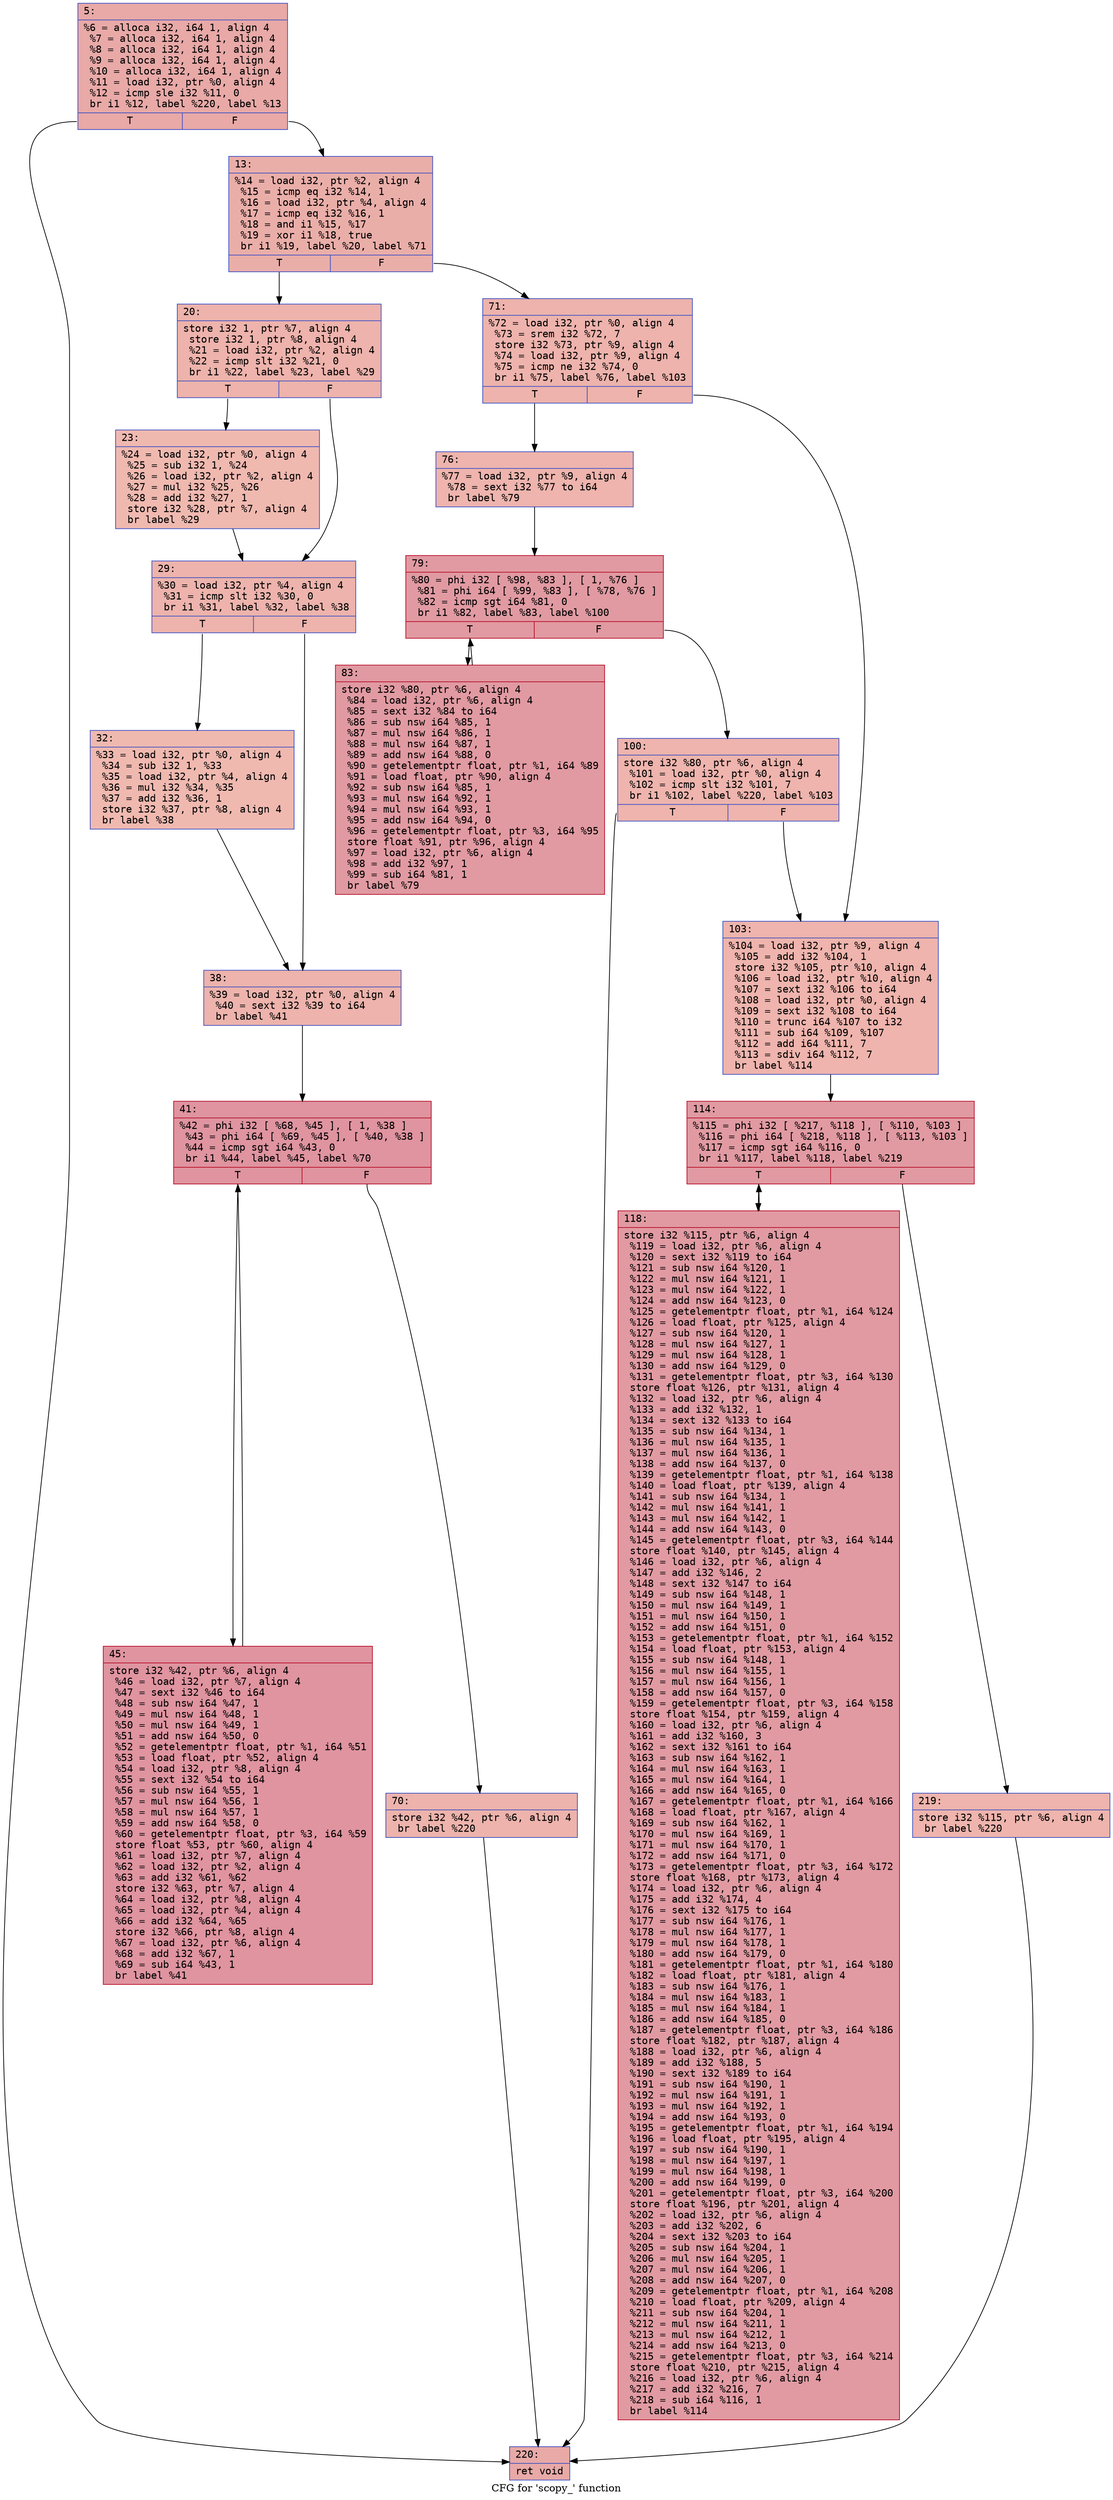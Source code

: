 digraph "CFG for 'scopy_' function" {
	label="CFG for 'scopy_' function";

	Node0x55ee103e5680 [shape=record,color="#3d50c3ff", style=filled, fillcolor="#ca3b3770" fontname="Courier",label="{5:\l|  %6 = alloca i32, i64 1, align 4\l  %7 = alloca i32, i64 1, align 4\l  %8 = alloca i32, i64 1, align 4\l  %9 = alloca i32, i64 1, align 4\l  %10 = alloca i32, i64 1, align 4\l  %11 = load i32, ptr %0, align 4\l  %12 = icmp sle i32 %11, 0\l  br i1 %12, label %220, label %13\l|{<s0>T|<s1>F}}"];
	Node0x55ee103e5680:s0 -> Node0x55ee103e5c30[tooltip="5 -> 220\nProbability 50.00%" ];
	Node0x55ee103e5680:s1 -> Node0x55ee103e5c80[tooltip="5 -> 13\nProbability 50.00%" ];
	Node0x55ee103e5c80 [shape=record,color="#3d50c3ff", style=filled, fillcolor="#d0473d70" fontname="Courier",label="{13:\l|  %14 = load i32, ptr %2, align 4\l  %15 = icmp eq i32 %14, 1\l  %16 = load i32, ptr %4, align 4\l  %17 = icmp eq i32 %16, 1\l  %18 = and i1 %15, %17\l  %19 = xor i1 %18, true\l  br i1 %19, label %20, label %71\l|{<s0>T|<s1>F}}"];
	Node0x55ee103e5c80:s0 -> Node0x55ee103e60c0[tooltip="13 -> 20\nProbability 50.00%" ];
	Node0x55ee103e5c80:s1 -> Node0x55ee103e6110[tooltip="13 -> 71\nProbability 50.00%" ];
	Node0x55ee103e60c0 [shape=record,color="#3d50c3ff", style=filled, fillcolor="#d6524470" fontname="Courier",label="{20:\l|  store i32 1, ptr %7, align 4\l  store i32 1, ptr %8, align 4\l  %21 = load i32, ptr %2, align 4\l  %22 = icmp slt i32 %21, 0\l  br i1 %22, label %23, label %29\l|{<s0>T|<s1>F}}"];
	Node0x55ee103e60c0:s0 -> Node0x55ee103e6460[tooltip="20 -> 23\nProbability 37.50%" ];
	Node0x55ee103e60c0:s1 -> Node0x55ee103e64b0[tooltip="20 -> 29\nProbability 62.50%" ];
	Node0x55ee103e6460 [shape=record,color="#3d50c3ff", style=filled, fillcolor="#de614d70" fontname="Courier",label="{23:\l|  %24 = load i32, ptr %0, align 4\l  %25 = sub i32 1, %24\l  %26 = load i32, ptr %2, align 4\l  %27 = mul i32 %25, %26\l  %28 = add i32 %27, 1\l  store i32 %28, ptr %7, align 4\l  br label %29\l}"];
	Node0x55ee103e6460 -> Node0x55ee103e64b0[tooltip="23 -> 29\nProbability 100.00%" ];
	Node0x55ee103e64b0 [shape=record,color="#3d50c3ff", style=filled, fillcolor="#d6524470" fontname="Courier",label="{29:\l|  %30 = load i32, ptr %4, align 4\l  %31 = icmp slt i32 %30, 0\l  br i1 %31, label %32, label %38\l|{<s0>T|<s1>F}}"];
	Node0x55ee103e64b0:s0 -> Node0x55ee103e6630[tooltip="29 -> 32\nProbability 37.50%" ];
	Node0x55ee103e64b0:s1 -> Node0x55ee103e78d0[tooltip="29 -> 38\nProbability 62.50%" ];
	Node0x55ee103e6630 [shape=record,color="#3d50c3ff", style=filled, fillcolor="#de614d70" fontname="Courier",label="{32:\l|  %33 = load i32, ptr %0, align 4\l  %34 = sub i32 1, %33\l  %35 = load i32, ptr %4, align 4\l  %36 = mul i32 %34, %35\l  %37 = add i32 %36, 1\l  store i32 %37, ptr %8, align 4\l  br label %38\l}"];
	Node0x55ee103e6630 -> Node0x55ee103e78d0[tooltip="32 -> 38\nProbability 100.00%" ];
	Node0x55ee103e78d0 [shape=record,color="#3d50c3ff", style=filled, fillcolor="#d6524470" fontname="Courier",label="{38:\l|  %39 = load i32, ptr %0, align 4\l  %40 = sext i32 %39 to i64\l  br label %41\l}"];
	Node0x55ee103e78d0 -> Node0x55ee103e7e80[tooltip="38 -> 41\nProbability 100.00%" ];
	Node0x55ee103e7e80 [shape=record,color="#b70d28ff", style=filled, fillcolor="#b70d2870" fontname="Courier",label="{41:\l|  %42 = phi i32 [ %68, %45 ], [ 1, %38 ]\l  %43 = phi i64 [ %69, %45 ], [ %40, %38 ]\l  %44 = icmp sgt i64 %43, 0\l  br i1 %44, label %45, label %70\l|{<s0>T|<s1>F}}"];
	Node0x55ee103e7e80:s0 -> Node0x55ee103e7f40[tooltip="41 -> 45\nProbability 96.88%" ];
	Node0x55ee103e7e80:s1 -> Node0x55ee103e81a0[tooltip="41 -> 70\nProbability 3.12%" ];
	Node0x55ee103e7f40 [shape=record,color="#b70d28ff", style=filled, fillcolor="#b70d2870" fontname="Courier",label="{45:\l|  store i32 %42, ptr %6, align 4\l  %46 = load i32, ptr %7, align 4\l  %47 = sext i32 %46 to i64\l  %48 = sub nsw i64 %47, 1\l  %49 = mul nsw i64 %48, 1\l  %50 = mul nsw i64 %49, 1\l  %51 = add nsw i64 %50, 0\l  %52 = getelementptr float, ptr %1, i64 %51\l  %53 = load float, ptr %52, align 4\l  %54 = load i32, ptr %8, align 4\l  %55 = sext i32 %54 to i64\l  %56 = sub nsw i64 %55, 1\l  %57 = mul nsw i64 %56, 1\l  %58 = mul nsw i64 %57, 1\l  %59 = add nsw i64 %58, 0\l  %60 = getelementptr float, ptr %3, i64 %59\l  store float %53, ptr %60, align 4\l  %61 = load i32, ptr %7, align 4\l  %62 = load i32, ptr %2, align 4\l  %63 = add i32 %61, %62\l  store i32 %63, ptr %7, align 4\l  %64 = load i32, ptr %8, align 4\l  %65 = load i32, ptr %4, align 4\l  %66 = add i32 %64, %65\l  store i32 %66, ptr %8, align 4\l  %67 = load i32, ptr %6, align 4\l  %68 = add i32 %67, 1\l  %69 = sub i64 %43, 1\l  br label %41\l}"];
	Node0x55ee103e7f40 -> Node0x55ee103e7e80[tooltip="45 -> 41\nProbability 100.00%" ];
	Node0x55ee103e81a0 [shape=record,color="#3d50c3ff", style=filled, fillcolor="#d6524470" fontname="Courier",label="{70:\l|  store i32 %42, ptr %6, align 4\l  br label %220\l}"];
	Node0x55ee103e81a0 -> Node0x55ee103e5c30[tooltip="70 -> 220\nProbability 100.00%" ];
	Node0x55ee103e6110 [shape=record,color="#3d50c3ff", style=filled, fillcolor="#d6524470" fontname="Courier",label="{71:\l|  %72 = load i32, ptr %0, align 4\l  %73 = srem i32 %72, 7\l  store i32 %73, ptr %9, align 4\l  %74 = load i32, ptr %9, align 4\l  %75 = icmp ne i32 %74, 0\l  br i1 %75, label %76, label %103\l|{<s0>T|<s1>F}}"];
	Node0x55ee103e6110:s0 -> Node0x55ee103e9e50[tooltip="71 -> 76\nProbability 62.50%" ];
	Node0x55ee103e6110:s1 -> Node0x55ee103e9ea0[tooltip="71 -> 103\nProbability 37.50%" ];
	Node0x55ee103e9e50 [shape=record,color="#3d50c3ff", style=filled, fillcolor="#d8564670" fontname="Courier",label="{76:\l|  %77 = load i32, ptr %9, align 4\l  %78 = sext i32 %77 to i64\l  br label %79\l}"];
	Node0x55ee103e9e50 -> Node0x55ee103ea090[tooltip="76 -> 79\nProbability 100.00%" ];
	Node0x55ee103ea090 [shape=record,color="#b70d28ff", style=filled, fillcolor="#bb1b2c70" fontname="Courier",label="{79:\l|  %80 = phi i32 [ %98, %83 ], [ 1, %76 ]\l  %81 = phi i64 [ %99, %83 ], [ %78, %76 ]\l  %82 = icmp sgt i64 %81, 0\l  br i1 %82, label %83, label %100\l|{<s0>T|<s1>F}}"];
	Node0x55ee103ea090:s0 -> Node0x55ee103ea150[tooltip="79 -> 83\nProbability 96.88%" ];
	Node0x55ee103ea090:s1 -> Node0x55ee103ea3b0[tooltip="79 -> 100\nProbability 3.12%" ];
	Node0x55ee103ea150 [shape=record,color="#b70d28ff", style=filled, fillcolor="#bb1b2c70" fontname="Courier",label="{83:\l|  store i32 %80, ptr %6, align 4\l  %84 = load i32, ptr %6, align 4\l  %85 = sext i32 %84 to i64\l  %86 = sub nsw i64 %85, 1\l  %87 = mul nsw i64 %86, 1\l  %88 = mul nsw i64 %87, 1\l  %89 = add nsw i64 %88, 0\l  %90 = getelementptr float, ptr %1, i64 %89\l  %91 = load float, ptr %90, align 4\l  %92 = sub nsw i64 %85, 1\l  %93 = mul nsw i64 %92, 1\l  %94 = mul nsw i64 %93, 1\l  %95 = add nsw i64 %94, 0\l  %96 = getelementptr float, ptr %3, i64 %95\l  store float %91, ptr %96, align 4\l  %97 = load i32, ptr %6, align 4\l  %98 = add i32 %97, 1\l  %99 = sub i64 %81, 1\l  br label %79\l}"];
	Node0x55ee103ea150 -> Node0x55ee103ea090[tooltip="83 -> 79\nProbability 100.00%" ];
	Node0x55ee103ea3b0 [shape=record,color="#3d50c3ff", style=filled, fillcolor="#d8564670" fontname="Courier",label="{100:\l|  store i32 %80, ptr %6, align 4\l  %101 = load i32, ptr %0, align 4\l  %102 = icmp slt i32 %101, 7\l  br i1 %102, label %220, label %103\l|{<s0>T|<s1>F}}"];
	Node0x55ee103ea3b0:s0 -> Node0x55ee103e5c30[tooltip="100 -> 220\nProbability 50.00%" ];
	Node0x55ee103ea3b0:s1 -> Node0x55ee103e9ea0[tooltip="100 -> 103\nProbability 50.00%" ];
	Node0x55ee103e9ea0 [shape=record,color="#3d50c3ff", style=filled, fillcolor="#d8564670" fontname="Courier",label="{103:\l|  %104 = load i32, ptr %9, align 4\l  %105 = add i32 %104, 1\l  store i32 %105, ptr %10, align 4\l  %106 = load i32, ptr %10, align 4\l  %107 = sext i32 %106 to i64\l  %108 = load i32, ptr %0, align 4\l  %109 = sext i32 %108 to i64\l  %110 = trunc i64 %107 to i32\l  %111 = sub i64 %109, %107\l  %112 = add i64 %111, 7\l  %113 = sdiv i64 %112, 7\l  br label %114\l}"];
	Node0x55ee103e9ea0 -> Node0x55ee103ebf70[tooltip="103 -> 114\nProbability 100.00%" ];
	Node0x55ee103ebf70 [shape=record,color="#b70d28ff", style=filled, fillcolor="#bb1b2c70" fontname="Courier",label="{114:\l|  %115 = phi i32 [ %217, %118 ], [ %110, %103 ]\l  %116 = phi i64 [ %218, %118 ], [ %113, %103 ]\l  %117 = icmp sgt i64 %116, 0\l  br i1 %117, label %118, label %219\l|{<s0>T|<s1>F}}"];
	Node0x55ee103ebf70:s0 -> Node0x55ee103ec030[tooltip="114 -> 118\nProbability 96.88%" ];
	Node0x55ee103ebf70:s1 -> Node0x55ee103ec290[tooltip="114 -> 219\nProbability 3.12%" ];
	Node0x55ee103ec030 [shape=record,color="#b70d28ff", style=filled, fillcolor="#bb1b2c70" fontname="Courier",label="{118:\l|  store i32 %115, ptr %6, align 4\l  %119 = load i32, ptr %6, align 4\l  %120 = sext i32 %119 to i64\l  %121 = sub nsw i64 %120, 1\l  %122 = mul nsw i64 %121, 1\l  %123 = mul nsw i64 %122, 1\l  %124 = add nsw i64 %123, 0\l  %125 = getelementptr float, ptr %1, i64 %124\l  %126 = load float, ptr %125, align 4\l  %127 = sub nsw i64 %120, 1\l  %128 = mul nsw i64 %127, 1\l  %129 = mul nsw i64 %128, 1\l  %130 = add nsw i64 %129, 0\l  %131 = getelementptr float, ptr %3, i64 %130\l  store float %126, ptr %131, align 4\l  %132 = load i32, ptr %6, align 4\l  %133 = add i32 %132, 1\l  %134 = sext i32 %133 to i64\l  %135 = sub nsw i64 %134, 1\l  %136 = mul nsw i64 %135, 1\l  %137 = mul nsw i64 %136, 1\l  %138 = add nsw i64 %137, 0\l  %139 = getelementptr float, ptr %1, i64 %138\l  %140 = load float, ptr %139, align 4\l  %141 = sub nsw i64 %134, 1\l  %142 = mul nsw i64 %141, 1\l  %143 = mul nsw i64 %142, 1\l  %144 = add nsw i64 %143, 0\l  %145 = getelementptr float, ptr %3, i64 %144\l  store float %140, ptr %145, align 4\l  %146 = load i32, ptr %6, align 4\l  %147 = add i32 %146, 2\l  %148 = sext i32 %147 to i64\l  %149 = sub nsw i64 %148, 1\l  %150 = mul nsw i64 %149, 1\l  %151 = mul nsw i64 %150, 1\l  %152 = add nsw i64 %151, 0\l  %153 = getelementptr float, ptr %1, i64 %152\l  %154 = load float, ptr %153, align 4\l  %155 = sub nsw i64 %148, 1\l  %156 = mul nsw i64 %155, 1\l  %157 = mul nsw i64 %156, 1\l  %158 = add nsw i64 %157, 0\l  %159 = getelementptr float, ptr %3, i64 %158\l  store float %154, ptr %159, align 4\l  %160 = load i32, ptr %6, align 4\l  %161 = add i32 %160, 3\l  %162 = sext i32 %161 to i64\l  %163 = sub nsw i64 %162, 1\l  %164 = mul nsw i64 %163, 1\l  %165 = mul nsw i64 %164, 1\l  %166 = add nsw i64 %165, 0\l  %167 = getelementptr float, ptr %1, i64 %166\l  %168 = load float, ptr %167, align 4\l  %169 = sub nsw i64 %162, 1\l  %170 = mul nsw i64 %169, 1\l  %171 = mul nsw i64 %170, 1\l  %172 = add nsw i64 %171, 0\l  %173 = getelementptr float, ptr %3, i64 %172\l  store float %168, ptr %173, align 4\l  %174 = load i32, ptr %6, align 4\l  %175 = add i32 %174, 4\l  %176 = sext i32 %175 to i64\l  %177 = sub nsw i64 %176, 1\l  %178 = mul nsw i64 %177, 1\l  %179 = mul nsw i64 %178, 1\l  %180 = add nsw i64 %179, 0\l  %181 = getelementptr float, ptr %1, i64 %180\l  %182 = load float, ptr %181, align 4\l  %183 = sub nsw i64 %176, 1\l  %184 = mul nsw i64 %183, 1\l  %185 = mul nsw i64 %184, 1\l  %186 = add nsw i64 %185, 0\l  %187 = getelementptr float, ptr %3, i64 %186\l  store float %182, ptr %187, align 4\l  %188 = load i32, ptr %6, align 4\l  %189 = add i32 %188, 5\l  %190 = sext i32 %189 to i64\l  %191 = sub nsw i64 %190, 1\l  %192 = mul nsw i64 %191, 1\l  %193 = mul nsw i64 %192, 1\l  %194 = add nsw i64 %193, 0\l  %195 = getelementptr float, ptr %1, i64 %194\l  %196 = load float, ptr %195, align 4\l  %197 = sub nsw i64 %190, 1\l  %198 = mul nsw i64 %197, 1\l  %199 = mul nsw i64 %198, 1\l  %200 = add nsw i64 %199, 0\l  %201 = getelementptr float, ptr %3, i64 %200\l  store float %196, ptr %201, align 4\l  %202 = load i32, ptr %6, align 4\l  %203 = add i32 %202, 6\l  %204 = sext i32 %203 to i64\l  %205 = sub nsw i64 %204, 1\l  %206 = mul nsw i64 %205, 1\l  %207 = mul nsw i64 %206, 1\l  %208 = add nsw i64 %207, 0\l  %209 = getelementptr float, ptr %1, i64 %208\l  %210 = load float, ptr %209, align 4\l  %211 = sub nsw i64 %204, 1\l  %212 = mul nsw i64 %211, 1\l  %213 = mul nsw i64 %212, 1\l  %214 = add nsw i64 %213, 0\l  %215 = getelementptr float, ptr %3, i64 %214\l  store float %210, ptr %215, align 4\l  %216 = load i32, ptr %6, align 4\l  %217 = add i32 %216, 7\l  %218 = sub i64 %116, 1\l  br label %114\l}"];
	Node0x55ee103ec030 -> Node0x55ee103ebf70[tooltip="118 -> 114\nProbability 100.00%" ];
	Node0x55ee103ec290 [shape=record,color="#3d50c3ff", style=filled, fillcolor="#d8564670" fontname="Courier",label="{219:\l|  store i32 %115, ptr %6, align 4\l  br label %220\l}"];
	Node0x55ee103ec290 -> Node0x55ee103e5c30[tooltip="219 -> 220\nProbability 100.00%" ];
	Node0x55ee103e5c30 [shape=record,color="#3d50c3ff", style=filled, fillcolor="#ca3b3770" fontname="Courier",label="{220:\l|  ret void\l}"];
}
